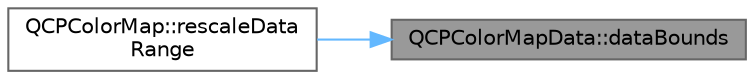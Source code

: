 digraph "QCPColorMapData::dataBounds"
{
 // LATEX_PDF_SIZE
  bgcolor="transparent";
  edge [fontname=Helvetica,fontsize=10,labelfontname=Helvetica,labelfontsize=10];
  node [fontname=Helvetica,fontsize=10,shape=box,height=0.2,width=0.4];
  rankdir="RL";
  Node1 [label="QCPColorMapData::dataBounds",height=0.2,width=0.4,color="gray40", fillcolor="grey60", style="filled", fontcolor="black",tooltip=" "];
  Node1 -> Node2 [dir="back",color="steelblue1",style="solid"];
  Node2 [label="QCPColorMap::rescaleData\lRange",height=0.2,width=0.4,color="grey40", fillcolor="white", style="filled",URL="$class_q_c_p_color_map.html#a856608fa3dd1cc290bcd5f29a5575774",tooltip=" "];
}
